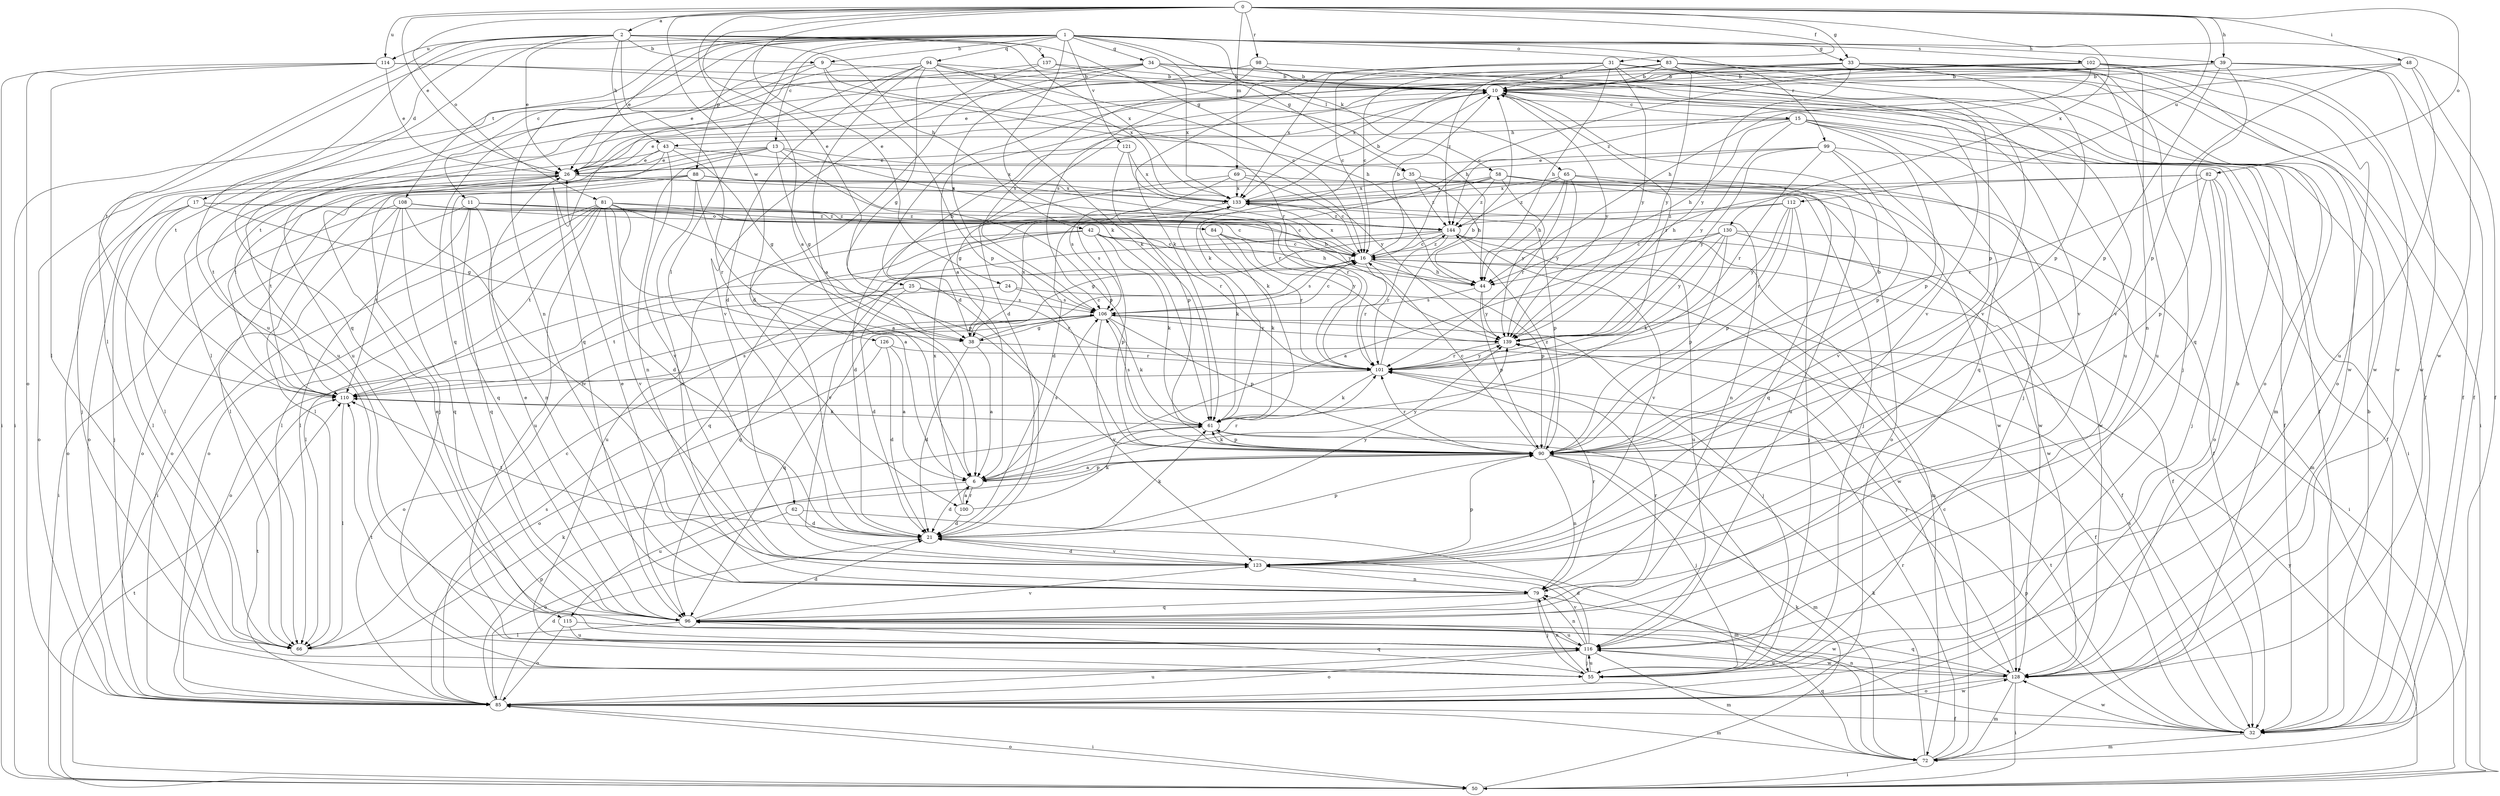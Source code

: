 strict digraph  {
0;
1;
2;
6;
9;
10;
11;
13;
15;
16;
17;
21;
24;
25;
26;
31;
32;
33;
34;
35;
38;
39;
42;
43;
44;
48;
50;
55;
58;
61;
62;
65;
66;
69;
72;
79;
81;
82;
83;
84;
85;
88;
90;
94;
96;
98;
99;
100;
101;
102;
106;
108;
110;
112;
114;
115;
116;
121;
123;
126;
128;
130;
133;
137;
139;
144;
0 -> 2  [label=a];
0 -> 6  [label=a];
0 -> 24  [label=e];
0 -> 25  [label=e];
0 -> 26  [label=e];
0 -> 31  [label=f];
0 -> 33  [label=g];
0 -> 39  [label=h];
0 -> 48  [label=i];
0 -> 69  [label=m];
0 -> 81  [label=o];
0 -> 82  [label=o];
0 -> 98  [label=r];
0 -> 112  [label=u];
0 -> 114  [label=u];
0 -> 126  [label=w];
0 -> 130  [label=x];
1 -> 9  [label=b];
1 -> 11  [label=c];
1 -> 13  [label=c];
1 -> 17  [label=d];
1 -> 26  [label=e];
1 -> 33  [label=g];
1 -> 34  [label=g];
1 -> 35  [label=g];
1 -> 39  [label=h];
1 -> 58  [label=k];
1 -> 61  [label=k];
1 -> 62  [label=l];
1 -> 65  [label=l];
1 -> 66  [label=l];
1 -> 79  [label=n];
1 -> 83  [label=o];
1 -> 88  [label=p];
1 -> 94  [label=q];
1 -> 99  [label=r];
1 -> 102  [label=s];
1 -> 108  [label=t];
1 -> 121  [label=v];
1 -> 128  [label=w];
2 -> 9  [label=b];
2 -> 26  [label=e];
2 -> 35  [label=g];
2 -> 42  [label=h];
2 -> 43  [label=h];
2 -> 96  [label=q];
2 -> 100  [label=r];
2 -> 110  [label=t];
2 -> 114  [label=u];
2 -> 115  [label=u];
2 -> 133  [label=x];
2 -> 137  [label=y];
6 -> 21  [label=d];
6 -> 90  [label=p];
6 -> 100  [label=r];
6 -> 101  [label=r];
6 -> 106  [label=s];
6 -> 115  [label=u];
6 -> 139  [label=y];
9 -> 10  [label=b];
9 -> 26  [label=e];
9 -> 90  [label=p];
9 -> 96  [label=q];
9 -> 101  [label=r];
10 -> 15  [label=c];
10 -> 21  [label=d];
10 -> 32  [label=f];
10 -> 61  [label=k];
10 -> 101  [label=r];
10 -> 139  [label=y];
11 -> 16  [label=c];
11 -> 66  [label=l];
11 -> 79  [label=n];
11 -> 84  [label=o];
11 -> 85  [label=o];
11 -> 96  [label=q];
11 -> 144  [label=z];
13 -> 26  [label=e];
13 -> 38  [label=g];
13 -> 55  [label=j];
13 -> 79  [label=n];
13 -> 90  [label=p];
13 -> 101  [label=r];
13 -> 110  [label=t];
13 -> 139  [label=y];
15 -> 26  [label=e];
15 -> 32  [label=f];
15 -> 43  [label=h];
15 -> 44  [label=h];
15 -> 50  [label=i];
15 -> 55  [label=j];
15 -> 90  [label=p];
15 -> 96  [label=q];
15 -> 139  [label=y];
16 -> 10  [label=b];
16 -> 32  [label=f];
16 -> 44  [label=h];
16 -> 90  [label=p];
16 -> 96  [label=q];
16 -> 101  [label=r];
16 -> 106  [label=s];
16 -> 133  [label=x];
16 -> 144  [label=z];
17 -> 38  [label=g];
17 -> 44  [label=h];
17 -> 55  [label=j];
17 -> 66  [label=l];
17 -> 85  [label=o];
17 -> 144  [label=z];
21 -> 61  [label=k];
21 -> 90  [label=p];
21 -> 110  [label=t];
21 -> 123  [label=v];
21 -> 139  [label=y];
24 -> 106  [label=s];
24 -> 110  [label=t];
24 -> 128  [label=w];
25 -> 21  [label=d];
25 -> 85  [label=o];
25 -> 101  [label=r];
25 -> 106  [label=s];
26 -> 10  [label=b];
26 -> 66  [label=l];
26 -> 85  [label=o];
26 -> 101  [label=r];
26 -> 110  [label=t];
26 -> 133  [label=x];
31 -> 10  [label=b];
31 -> 16  [label=c];
31 -> 44  [label=h];
31 -> 61  [label=k];
31 -> 85  [label=o];
31 -> 90  [label=p];
31 -> 123  [label=v];
31 -> 133  [label=x];
31 -> 139  [label=y];
32 -> 10  [label=b];
32 -> 72  [label=m];
32 -> 79  [label=n];
32 -> 90  [label=p];
32 -> 106  [label=s];
32 -> 110  [label=t];
32 -> 128  [label=w];
33 -> 10  [label=b];
33 -> 55  [label=j];
33 -> 66  [label=l];
33 -> 90  [label=p];
33 -> 106  [label=s];
33 -> 116  [label=u];
33 -> 128  [label=w];
33 -> 139  [label=y];
34 -> 10  [label=b];
34 -> 21  [label=d];
34 -> 50  [label=i];
34 -> 72  [label=m];
34 -> 106  [label=s];
34 -> 110  [label=t];
34 -> 116  [label=u];
34 -> 123  [label=v];
34 -> 133  [label=x];
35 -> 44  [label=h];
35 -> 128  [label=w];
35 -> 133  [label=x];
35 -> 144  [label=z];
38 -> 6  [label=a];
38 -> 10  [label=b];
38 -> 16  [label=c];
38 -> 21  [label=d];
38 -> 32  [label=f];
38 -> 133  [label=x];
39 -> 6  [label=a];
39 -> 10  [label=b];
39 -> 26  [label=e];
39 -> 32  [label=f];
39 -> 90  [label=p];
39 -> 96  [label=q];
39 -> 128  [label=w];
42 -> 16  [label=c];
42 -> 44  [label=h];
42 -> 61  [label=k];
42 -> 72  [label=m];
42 -> 90  [label=p];
42 -> 96  [label=q];
42 -> 116  [label=u];
42 -> 123  [label=v];
43 -> 26  [label=e];
43 -> 38  [label=g];
43 -> 55  [label=j];
43 -> 110  [label=t];
43 -> 123  [label=v];
43 -> 133  [label=x];
44 -> 90  [label=p];
44 -> 106  [label=s];
44 -> 139  [label=y];
48 -> 10  [label=b];
48 -> 32  [label=f];
48 -> 44  [label=h];
48 -> 90  [label=p];
48 -> 116  [label=u];
50 -> 61  [label=k];
50 -> 85  [label=o];
50 -> 110  [label=t];
50 -> 139  [label=y];
55 -> 79  [label=n];
55 -> 96  [label=q];
55 -> 110  [label=t];
55 -> 116  [label=u];
58 -> 21  [label=d];
58 -> 55  [label=j];
58 -> 66  [label=l];
58 -> 85  [label=o];
58 -> 128  [label=w];
58 -> 133  [label=x];
58 -> 139  [label=y];
58 -> 144  [label=z];
61 -> 90  [label=p];
61 -> 106  [label=s];
62 -> 21  [label=d];
62 -> 72  [label=m];
62 -> 85  [label=o];
65 -> 44  [label=h];
65 -> 96  [label=q];
65 -> 101  [label=r];
65 -> 116  [label=u];
65 -> 133  [label=x];
65 -> 139  [label=y];
65 -> 144  [label=z];
66 -> 16  [label=c];
66 -> 61  [label=k];
69 -> 16  [label=c];
69 -> 32  [label=f];
69 -> 38  [label=g];
69 -> 106  [label=s];
69 -> 133  [label=x];
72 -> 16  [label=c];
72 -> 50  [label=i];
72 -> 61  [label=k];
72 -> 96  [label=q];
72 -> 101  [label=r];
79 -> 26  [label=e];
79 -> 55  [label=j];
79 -> 96  [label=q];
79 -> 101  [label=r];
81 -> 6  [label=a];
81 -> 16  [label=c];
81 -> 21  [label=d];
81 -> 50  [label=i];
81 -> 66  [label=l];
81 -> 85  [label=o];
81 -> 90  [label=p];
81 -> 110  [label=t];
81 -> 116  [label=u];
81 -> 123  [label=v];
81 -> 144  [label=z];
82 -> 44  [label=h];
82 -> 55  [label=j];
82 -> 72  [label=m];
82 -> 85  [label=o];
82 -> 90  [label=p];
82 -> 101  [label=r];
82 -> 133  [label=x];
83 -> 10  [label=b];
83 -> 16  [label=c];
83 -> 21  [label=d];
83 -> 32  [label=f];
83 -> 50  [label=i];
83 -> 123  [label=v];
83 -> 128  [label=w];
83 -> 139  [label=y];
83 -> 144  [label=z];
84 -> 16  [label=c];
84 -> 61  [label=k];
84 -> 101  [label=r];
84 -> 139  [label=y];
85 -> 21  [label=d];
85 -> 32  [label=f];
85 -> 50  [label=i];
85 -> 72  [label=m];
85 -> 90  [label=p];
85 -> 106  [label=s];
85 -> 110  [label=t];
85 -> 116  [label=u];
85 -> 128  [label=w];
88 -> 6  [label=a];
88 -> 66  [label=l];
88 -> 79  [label=n];
88 -> 85  [label=o];
88 -> 96  [label=q];
88 -> 128  [label=w];
88 -> 133  [label=x];
88 -> 139  [label=y];
90 -> 6  [label=a];
90 -> 10  [label=b];
90 -> 16  [label=c];
90 -> 55  [label=j];
90 -> 61  [label=k];
90 -> 72  [label=m];
90 -> 79  [label=n];
90 -> 101  [label=r];
90 -> 144  [label=z];
94 -> 6  [label=a];
94 -> 10  [label=b];
94 -> 16  [label=c];
94 -> 21  [label=d];
94 -> 38  [label=g];
94 -> 61  [label=k];
94 -> 96  [label=q];
94 -> 116  [label=u];
94 -> 133  [label=x];
96 -> 21  [label=d];
96 -> 26  [label=e];
96 -> 66  [label=l];
96 -> 101  [label=r];
96 -> 116  [label=u];
96 -> 123  [label=v];
98 -> 10  [label=b];
98 -> 106  [label=s];
98 -> 110  [label=t];
98 -> 123  [label=v];
99 -> 26  [label=e];
99 -> 32  [label=f];
99 -> 61  [label=k];
99 -> 90  [label=p];
99 -> 101  [label=r];
99 -> 123  [label=v];
99 -> 139  [label=y];
100 -> 6  [label=a];
100 -> 21  [label=d];
100 -> 61  [label=k];
100 -> 133  [label=x];
101 -> 10  [label=b];
101 -> 61  [label=k];
101 -> 110  [label=t];
101 -> 139  [label=y];
102 -> 10  [label=b];
102 -> 16  [label=c];
102 -> 32  [label=f];
102 -> 79  [label=n];
102 -> 85  [label=o];
102 -> 128  [label=w];
102 -> 133  [label=x];
102 -> 144  [label=z];
106 -> 16  [label=c];
106 -> 38  [label=g];
106 -> 55  [label=j];
106 -> 61  [label=k];
106 -> 85  [label=o];
106 -> 90  [label=p];
106 -> 96  [label=q];
106 -> 123  [label=v];
106 -> 139  [label=y];
108 -> 50  [label=i];
108 -> 85  [label=o];
108 -> 96  [label=q];
108 -> 101  [label=r];
108 -> 110  [label=t];
108 -> 123  [label=v];
108 -> 144  [label=z];
110 -> 61  [label=k];
110 -> 66  [label=l];
110 -> 106  [label=s];
112 -> 55  [label=j];
112 -> 90  [label=p];
112 -> 101  [label=r];
112 -> 106  [label=s];
112 -> 139  [label=y];
112 -> 144  [label=z];
114 -> 10  [label=b];
114 -> 26  [label=e];
114 -> 44  [label=h];
114 -> 50  [label=i];
114 -> 66  [label=l];
114 -> 85  [label=o];
115 -> 85  [label=o];
115 -> 116  [label=u];
115 -> 128  [label=w];
116 -> 21  [label=d];
116 -> 26  [label=e];
116 -> 55  [label=j];
116 -> 72  [label=m];
116 -> 79  [label=n];
116 -> 85  [label=o];
116 -> 123  [label=v];
116 -> 128  [label=w];
121 -> 16  [label=c];
121 -> 26  [label=e];
121 -> 90  [label=p];
121 -> 133  [label=x];
123 -> 21  [label=d];
123 -> 79  [label=n];
123 -> 90  [label=p];
126 -> 6  [label=a];
126 -> 21  [label=d];
126 -> 85  [label=o];
126 -> 101  [label=r];
128 -> 10  [label=b];
128 -> 50  [label=i];
128 -> 72  [label=m];
128 -> 85  [label=o];
128 -> 96  [label=q];
128 -> 116  [label=u];
128 -> 139  [label=y];
130 -> 6  [label=a];
130 -> 16  [label=c];
130 -> 50  [label=i];
130 -> 61  [label=k];
130 -> 90  [label=p];
130 -> 128  [label=w];
130 -> 139  [label=y];
133 -> 10  [label=b];
133 -> 21  [label=d];
133 -> 61  [label=k];
133 -> 79  [label=n];
133 -> 90  [label=p];
133 -> 144  [label=z];
137 -> 10  [label=b];
137 -> 44  [label=h];
137 -> 116  [label=u];
137 -> 123  [label=v];
139 -> 101  [label=r];
144 -> 16  [label=c];
144 -> 32  [label=f];
144 -> 38  [label=g];
144 -> 66  [label=l];
144 -> 101  [label=r];
144 -> 116  [label=u];
144 -> 123  [label=v];
}
